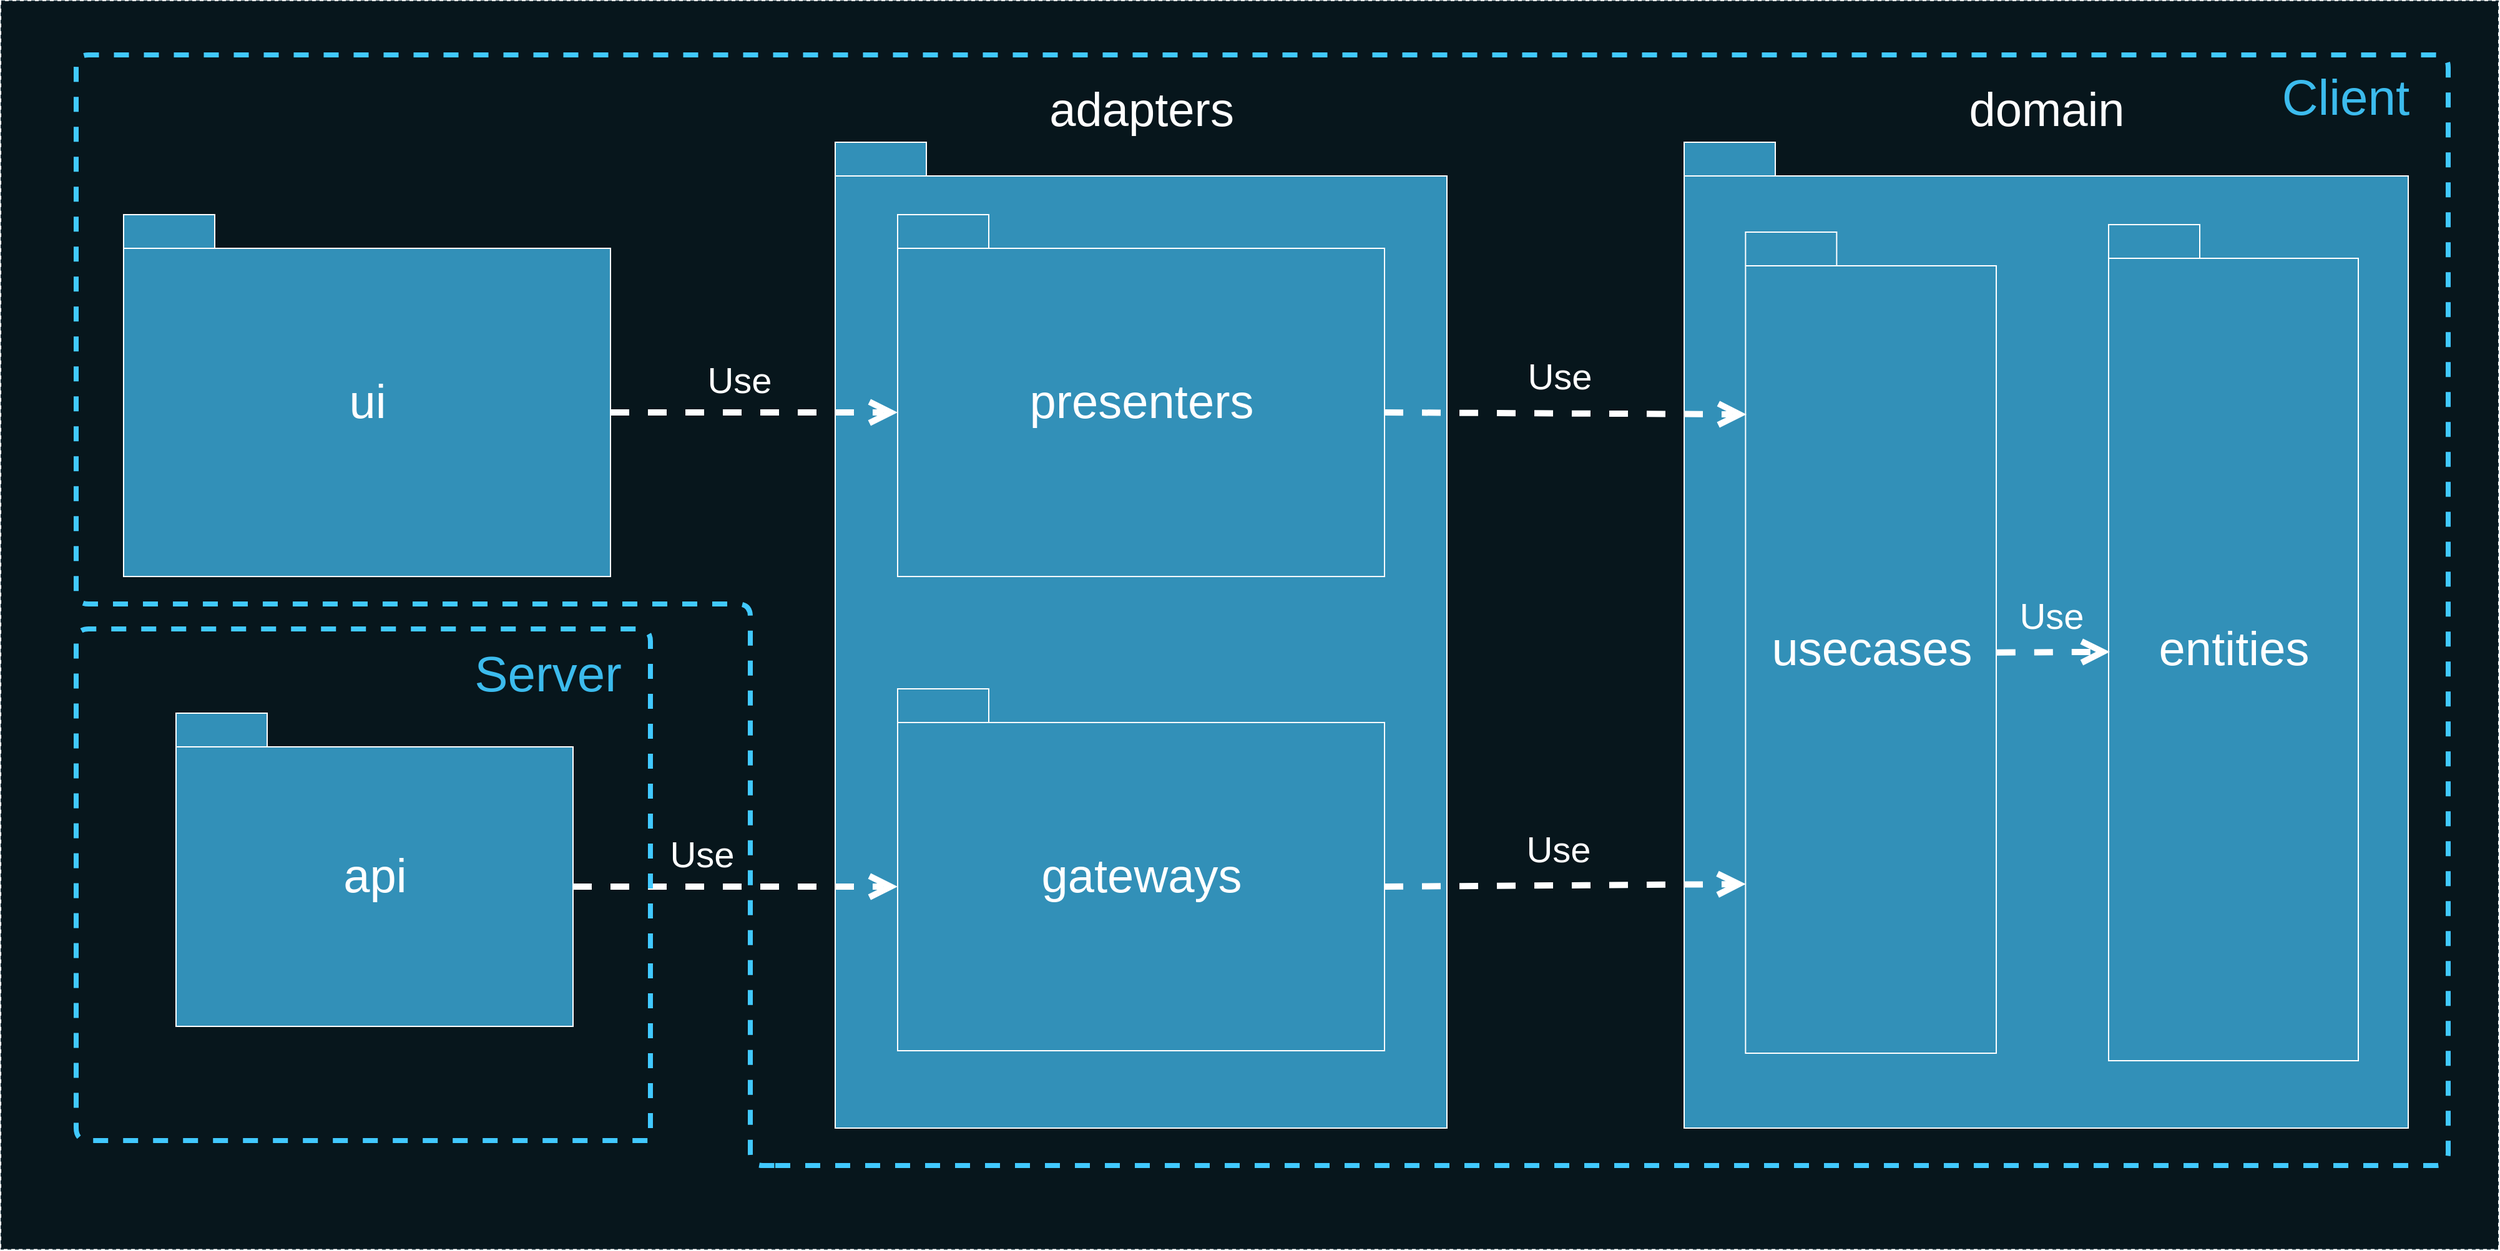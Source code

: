 <mxfile version="13.0.3" type="device"><diagram name="Page-1" id="b5b7bab2-c9e2-2cf4-8b2a-24fd1a2a6d21"><mxGraphModel dx="4512" dy="2343" grid="1" gridSize="10" guides="1" tooltips="1" connect="1" arrows="1" fold="1" page="1" pageScale="1" pageWidth="827" pageHeight="1169" background="#ffffff" math="0" shadow="0"><root><mxCell id="0"/><mxCell id="1" parent="0"/><mxCell id="crDRbli0xWPwZ9U8P9Jx-28" value="" style="rounded=0;whiteSpace=wrap;html=1;fillColor=#07161C;fontSize=30;fontColor=#FFFFFF;strokeColor=#0C242E;dashed=1;" parent="1" vertex="1"><mxGeometry x="-2440" y="-503.12" width="2000" height="1000" as="geometry"/></mxCell><mxCell id="8zyGy8VB9TQblWdyx7Q0-1" value="&lt;font color=&quot;#ffffff&quot; style=&quot;font-size: 38px&quot;&gt;ui&lt;/font&gt;" style="shape=folder;fontStyle=0;spacingTop=10;tabWidth=73;tabHeight=27;tabPosition=left;html=1;strokeColor=#FFFFFF;fillColor=#3290B8;" parent="1" vertex="1"><mxGeometry x="-2342" y="-332" width="390" height="290" as="geometry"/></mxCell><mxCell id="8zyGy8VB9TQblWdyx7Q0-6" value="" style="group" parent="1" vertex="1" connectable="0"><mxGeometry x="-1772" y="-390" width="490" height="790" as="geometry"/></mxCell><mxCell id="8zyGy8VB9TQblWdyx7Q0-3" value="&lt;font color=&quot;#ffffff&quot; style=&quot;font-size: 38px&quot;&gt;adapters&lt;/font&gt;" style="shape=folder;fontStyle=0;spacingTop=10;tabWidth=73;tabHeight=27;tabPosition=left;html=1;strokeColor=#FFFFFF;fillColor=#3290B8;labelPosition=center;verticalLabelPosition=top;align=center;verticalAlign=bottom;" parent="8zyGy8VB9TQblWdyx7Q0-6" vertex="1"><mxGeometry width="490" height="790" as="geometry"/></mxCell><mxCell id="8zyGy8VB9TQblWdyx7Q0-4" value="&lt;font color=&quot;#ffffff&quot; style=&quot;font-size: 38px&quot;&gt;presenters&lt;/font&gt;" style="shape=folder;fontStyle=0;spacingTop=10;tabWidth=73;tabHeight=27;tabPosition=left;html=1;strokeColor=#FFFFFF;fillColor=#3290B8;" parent="8zyGy8VB9TQblWdyx7Q0-6" vertex="1"><mxGeometry x="50" y="58" width="390" height="290" as="geometry"/></mxCell><mxCell id="8zyGy8VB9TQblWdyx7Q0-5" value="&lt;font color=&quot;#ffffff&quot; style=&quot;font-size: 38px&quot;&gt;gateways&lt;/font&gt;" style="shape=folder;fontStyle=0;spacingTop=10;tabWidth=73;tabHeight=27;tabPosition=left;html=1;strokeColor=#FFFFFF;fillColor=#3290B8;" parent="8zyGy8VB9TQblWdyx7Q0-6" vertex="1"><mxGeometry x="50" y="438" width="390" height="290" as="geometry"/></mxCell><mxCell id="8zyGy8VB9TQblWdyx7Q0-7" value="" style="group" parent="1" vertex="1" connectable="0"><mxGeometry x="-1092" y="-390" width="580" height="790" as="geometry"/></mxCell><mxCell id="8zyGy8VB9TQblWdyx7Q0-8" value="&lt;font color=&quot;#ffffff&quot; style=&quot;font-size: 38px&quot;&gt;domain&lt;/font&gt;" style="shape=folder;fontStyle=0;spacingTop=10;tabWidth=73;tabHeight=27;tabPosition=left;html=1;strokeColor=#FFFFFF;fillColor=#3290B8;labelPosition=center;verticalLabelPosition=top;align=center;verticalAlign=bottom;" parent="8zyGy8VB9TQblWdyx7Q0-7" vertex="1"><mxGeometry width="580" height="790" as="geometry"/></mxCell><mxCell id="8zyGy8VB9TQblWdyx7Q0-9" value="&lt;font color=&quot;#ffffff&quot; style=&quot;font-size: 38px&quot;&gt;entities&lt;/font&gt;" style="shape=folder;fontStyle=0;spacingTop=10;tabWidth=73;tabHeight=27;tabPosition=left;html=1;strokeColor=#FFFFFF;fillColor=#3290B8;" parent="8zyGy8VB9TQblWdyx7Q0-7" vertex="1"><mxGeometry x="340" y="66" width="200" height="670" as="geometry"/></mxCell><mxCell id="8zyGy8VB9TQblWdyx7Q0-10" value="&lt;font color=&quot;#ffffff&quot; style=&quot;font-size: 38px&quot;&gt;usecases&lt;/font&gt;" style="shape=folder;fontStyle=0;spacingTop=10;tabWidth=73;tabHeight=27;tabPosition=left;html=1;strokeColor=#FFFFFF;fillColor=#3290B8;" parent="8zyGy8VB9TQblWdyx7Q0-7" vertex="1"><mxGeometry x="49.18" y="72" width="200.82" height="658" as="geometry"/></mxCell><mxCell id="Kx-3dKK-hotvrWgz_kEH-5" value="Use" style="endArrow=open;endSize=12;dashed=1;html=1;strokeColor=#FFFFFF;strokeWidth=5;fontSize=29;fontColor=#FFFFFF;labelBackgroundColor=none;exitX=1.002;exitY=0.512;exitDx=0;exitDy=0;exitPerimeter=0;entryX=0.005;entryY=0.511;entryDx=0;entryDy=0;entryPerimeter=0;" parent="8zyGy8VB9TQblWdyx7Q0-7" source="8zyGy8VB9TQblWdyx7Q0-10" target="8zyGy8VB9TQblWdyx7Q0-9" edge="1"><mxGeometry x="-0.039" y="29" width="160" relative="1" as="geometry"><mxPoint x="-230.0" y="606.5" as="sourcePoint"/><mxPoint x="59.381" y="604.452" as="targetPoint"/><mxPoint as="offset"/></mxGeometry></mxCell><mxCell id="Kx-3dKK-hotvrWgz_kEH-1" value="Use" style="endArrow=open;endSize=12;dashed=1;html=1;strokeColor=#FFFFFF;strokeWidth=5;fontSize=29;fontColor=#FFFFFF;entryX=0;entryY=0;entryDx=0;entryDy=158.5;entryPerimeter=0;exitX=0;exitY=0;exitDx=390;exitDy=158.5;exitPerimeter=0;labelBackgroundColor=none;" parent="1" source="8zyGy8VB9TQblWdyx7Q0-1" target="8zyGy8VB9TQblWdyx7Q0-4" edge="1"><mxGeometry x="-0.113" y="26" width="160" relative="1" as="geometry"><mxPoint x="-2202" y="30" as="sourcePoint"/><mxPoint x="-2042" y="30" as="targetPoint"/><mxPoint x="1" as="offset"/></mxGeometry></mxCell><mxCell id="Kx-3dKK-hotvrWgz_kEH-3" value="Use" style="endArrow=open;endSize=12;dashed=1;html=1;strokeColor=#FFFFFF;strokeWidth=5;fontSize=29;fontColor=#FFFFFF;entryX=0.004;entryY=0.222;entryDx=0;entryDy=0;entryPerimeter=0;exitX=0;exitY=0;exitDx=390;exitDy=158.5;exitPerimeter=0;labelBackgroundColor=none;" parent="1" source="8zyGy8VB9TQblWdyx7Q0-4" target="8zyGy8VB9TQblWdyx7Q0-10" edge="1"><mxGeometry x="-0.039" y="29" width="160" relative="1" as="geometry"><mxPoint x="-1932" y="-153.5" as="sourcePoint"/><mxPoint x="-1702" y="-153.5" as="targetPoint"/><mxPoint as="offset"/></mxGeometry></mxCell><mxCell id="Kx-3dKK-hotvrWgz_kEH-4" value="Use" style="endArrow=open;endSize=12;dashed=1;html=1;strokeColor=#FFFFFF;strokeWidth=5;fontSize=29;fontColor=#FFFFFF;entryX=0.001;entryY=0.794;entryDx=0;entryDy=0;entryPerimeter=0;exitX=0;exitY=0;exitDx=390;exitDy=158.5;exitPerimeter=0;labelBackgroundColor=none;" parent="1" source="8zyGy8VB9TQblWdyx7Q0-5" target="8zyGy8VB9TQblWdyx7Q0-10" edge="1"><mxGeometry x="-0.039" y="29" width="160" relative="1" as="geometry"><mxPoint x="-1322.0" y="-163.5" as="sourcePoint"/><mxPoint x="-1032.017" y="-161.924" as="targetPoint"/><mxPoint as="offset"/></mxGeometry></mxCell><mxCell id="Kx-3dKK-hotvrWgz_kEH-2" value="Use" style="endArrow=open;endSize=12;dashed=1;html=1;strokeColor=#FFFFFF;strokeWidth=5;fontSize=29;fontColor=#FFFFFF;entryX=0;entryY=0;entryDx=0;entryDy=158.5;entryPerimeter=0;exitX=0;exitY=0;exitDx=318;exitDy=139;labelBackgroundColor=none;exitPerimeter=0;" parent="1" source="XsK16Ht93K7RPc4nESck-3" target="8zyGy8VB9TQblWdyx7Q0-5" edge="1"><mxGeometry x="-0.215" y="27" width="160" relative="1" as="geometry"><mxPoint x="-1952" y="207.5" as="sourcePoint"/><mxPoint x="-1712" y="-163.5" as="targetPoint"/><mxPoint x="1" y="1" as="offset"/></mxGeometry></mxCell><mxCell id="-ZK9tRyUhyqEi0kS3ceq-2" value="" style="group" vertex="1" connectable="0" parent="1"><mxGeometry x="-2390" y="-460" width="1934" height="890" as="geometry"/></mxCell><mxCell id="-ZK9tRyUhyqEi0kS3ceq-12" value="" style="group" vertex="1" connectable="0" parent="-ZK9tRyUhyqEi0kS3ceq-2"><mxGeometry x="10" width="1924" height="890" as="geometry"/></mxCell><mxCell id="-ZK9tRyUhyqEi0kS3ceq-3" value="" style="edgeStyle=segmentEdgeStyle;endArrow=none;html=1;strokeColor=#41C9FF;strokeWidth=4;endFill=0;dashed=1;" edge="1" parent="-ZK9tRyUhyqEi0kS3ceq-12"><mxGeometry width="50" height="50" relative="1" as="geometry"><mxPoint x="560" y="890" as="sourcePoint"/><mxPoint x="560" y="890" as="targetPoint"/><Array as="points"><mxPoint x="1900" y="890"/><mxPoint x="1900"/><mxPoint/><mxPoint y="440"/><mxPoint x="540" y="440"/><mxPoint x="540" y="890"/></Array></mxGeometry></mxCell><mxCell id="-ZK9tRyUhyqEi0kS3ceq-4" value="Client" style="text;html=1;strokeColor=none;fillColor=none;align=center;verticalAlign=middle;whiteSpace=wrap;rounded=0;fontColor=#3CBBED;fontSize=40;" vertex="1" parent="-ZK9tRyUhyqEi0kS3ceq-12"><mxGeometry x="1712" y="3" width="212" height="60" as="geometry"/></mxCell><mxCell id="-ZK9tRyUhyqEi0kS3ceq-11" value="" style="group" vertex="1" connectable="0" parent="1"><mxGeometry x="-2380" width="484" height="410" as="geometry"/></mxCell><mxCell id="XsK16Ht93K7RPc4nESck-3" value="&lt;font color=&quot;#ffffff&quot; style=&quot;font-size: 38px;&quot;&gt;api&lt;/font&gt;" style="shape=folder;fontStyle=0;spacingTop=10;tabWidth=73;tabHeight=27;tabPosition=left;html=1;strokeColor=#FFFFFF;fillColor=#3290B8;" parent="-ZK9tRyUhyqEi0kS3ceq-11" vertex="1"><mxGeometry x="80" y="67.5" width="318" height="251" as="geometry"/></mxCell><mxCell id="-ZK9tRyUhyqEi0kS3ceq-10" value="" style="group" vertex="1" connectable="0" parent="-ZK9tRyUhyqEi0kS3ceq-11"><mxGeometry width="484" height="410" as="geometry"/></mxCell><mxCell id="-ZK9tRyUhyqEi0kS3ceq-7" value="" style="edgeStyle=segmentEdgeStyle;endArrow=none;html=1;strokeColor=#41C9FF;strokeWidth=4;endFill=0;dashed=1;" edge="1" parent="-ZK9tRyUhyqEi0kS3ceq-10"><mxGeometry width="50" height="50" relative="1" as="geometry"><mxPoint x="460" y="400" as="sourcePoint"/><mxPoint x="460" y="410" as="targetPoint"/><Array as="points"><mxPoint x="460"/><mxPoint/><mxPoint y="410"/><mxPoint x="460" y="410"/></Array></mxGeometry></mxCell><mxCell id="-ZK9tRyUhyqEi0kS3ceq-5" value="Server" style="text;html=1;strokeColor=none;fillColor=none;align=center;verticalAlign=middle;whiteSpace=wrap;rounded=0;fontColor=#3CBBED;fontSize=40;" vertex="1" parent="-ZK9tRyUhyqEi0kS3ceq-10"><mxGeometry x="272" y="4.5" width="212" height="60" as="geometry"/></mxCell></root></mxGraphModel></diagram></mxfile>